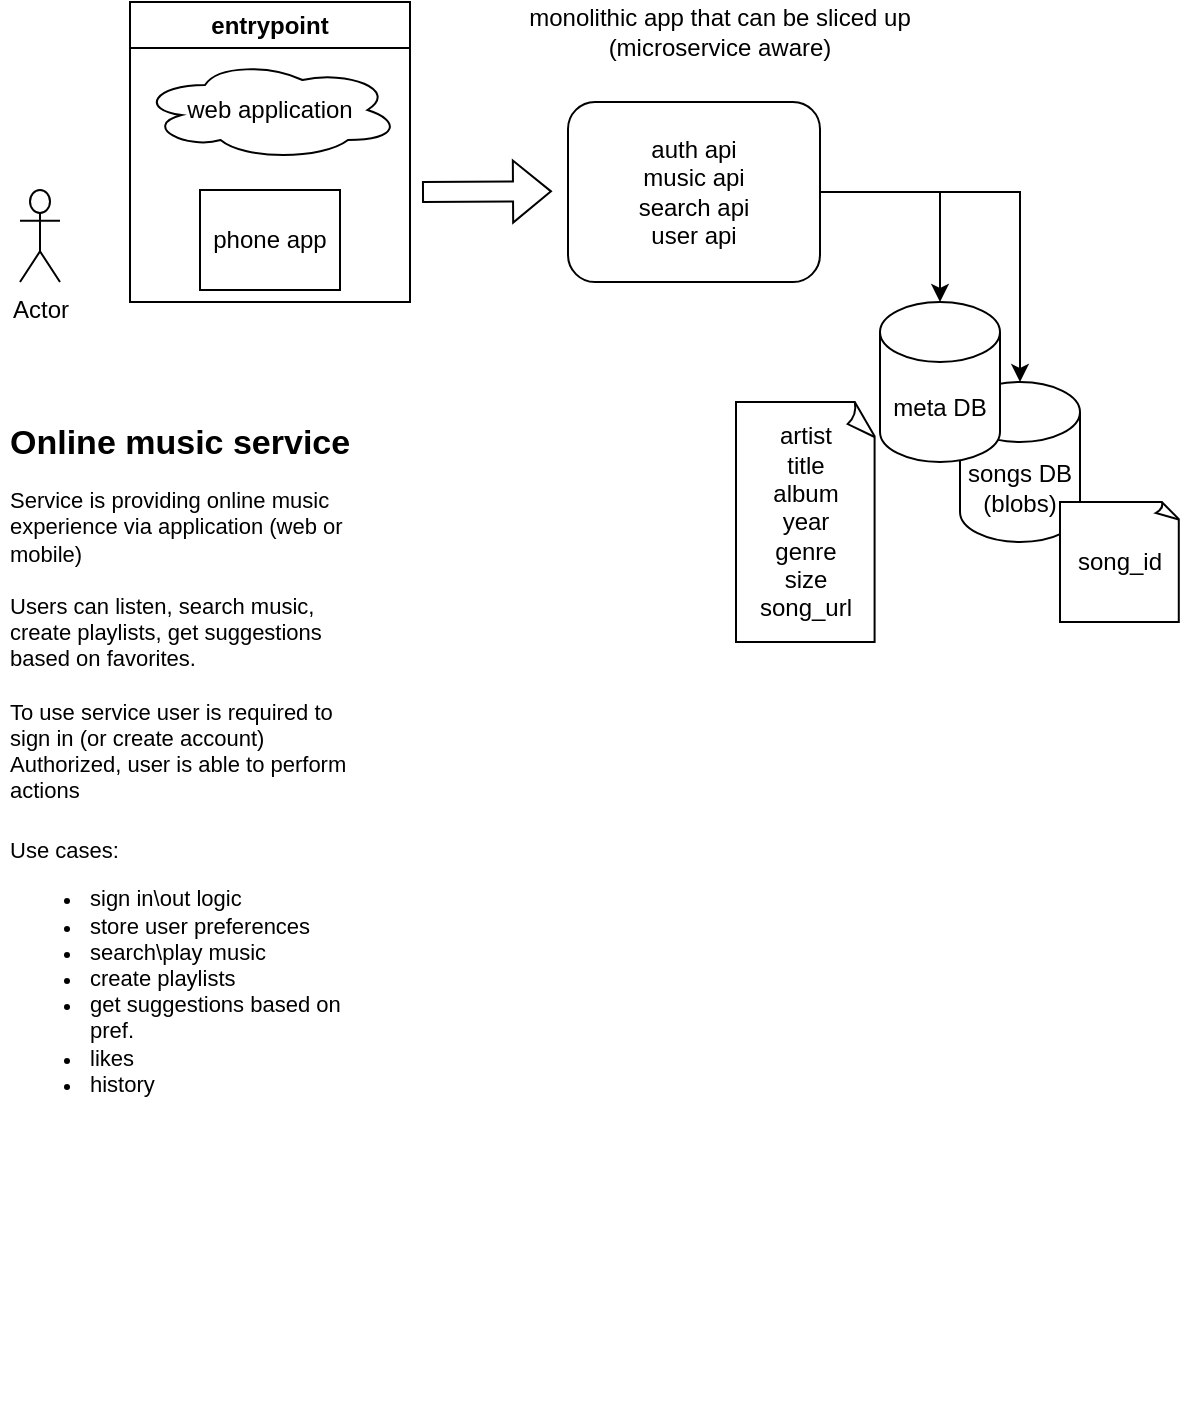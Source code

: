 <mxfile version="21.6.8" type="github">
  <diagram name="Page-1" id="OPB6sNh2ojqwLRkyxPBp">
    <mxGraphModel dx="951" dy="604" grid="1" gridSize="10" guides="1" tooltips="1" connect="1" arrows="1" fold="1" page="1" pageScale="1" pageWidth="827" pageHeight="1169" math="0" shadow="0">
      <root>
        <mxCell id="0" />
        <mxCell id="1" parent="0" />
        <mxCell id="dpVPuzg9i0omsi2Ho9sH-1" value="Actor" style="shape=umlActor;verticalLabelPosition=bottom;verticalAlign=top;html=1;outlineConnect=0;" vertex="1" parent="1">
          <mxGeometry x="20" y="114" width="20" height="46" as="geometry" />
        </mxCell>
        <mxCell id="dpVPuzg9i0omsi2Ho9sH-26" style="edgeStyle=orthogonalEdgeStyle;rounded=0;orthogonalLoop=1;jettySize=auto;html=1;" edge="1" parent="1" source="dpVPuzg9i0omsi2Ho9sH-2" target="dpVPuzg9i0omsi2Ho9sH-14">
          <mxGeometry relative="1" as="geometry" />
        </mxCell>
        <mxCell id="dpVPuzg9i0omsi2Ho9sH-27" style="edgeStyle=orthogonalEdgeStyle;rounded=0;orthogonalLoop=1;jettySize=auto;html=1;" edge="1" parent="1" source="dpVPuzg9i0omsi2Ho9sH-2" target="dpVPuzg9i0omsi2Ho9sH-23">
          <mxGeometry relative="1" as="geometry" />
        </mxCell>
        <mxCell id="dpVPuzg9i0omsi2Ho9sH-2" value="auth api&lt;br&gt;music api&lt;br&gt;search api&lt;br&gt;user api" style="rounded=1;whiteSpace=wrap;html=1;" vertex="1" parent="1">
          <mxGeometry x="294" y="70" width="126" height="90" as="geometry" />
        </mxCell>
        <mxCell id="dpVPuzg9i0omsi2Ho9sH-3" value="monolithic app that can be sliced up (microservice aware)" style="text;html=1;strokeColor=none;fillColor=none;align=center;verticalAlign=middle;whiteSpace=wrap;rounded=0;" vertex="1" parent="1">
          <mxGeometry x="270" y="20" width="200" height="30" as="geometry" />
        </mxCell>
        <mxCell id="dpVPuzg9i0omsi2Ho9sH-7" value="web application" style="ellipse;shape=cloud;whiteSpace=wrap;html=1;" vertex="1" parent="1">
          <mxGeometry x="80" y="49" width="130" height="50" as="geometry" />
        </mxCell>
        <mxCell id="dpVPuzg9i0omsi2Ho9sH-8" value="phone app" style="rounded=0;whiteSpace=wrap;html=1;" vertex="1" parent="1">
          <mxGeometry x="110" y="114" width="70" height="50" as="geometry" />
        </mxCell>
        <mxCell id="dpVPuzg9i0omsi2Ho9sH-11" value="entrypoint" style="swimlane;whiteSpace=wrap;html=1;" vertex="1" parent="1">
          <mxGeometry x="75" y="20" width="140" height="150" as="geometry" />
        </mxCell>
        <mxCell id="dpVPuzg9i0omsi2Ho9sH-14" value="songs DB (blobs)" style="shape=cylinder3;whiteSpace=wrap;html=1;boundedLbl=1;backgroundOutline=1;size=15;" vertex="1" parent="1">
          <mxGeometry x="490" y="210" width="60" height="80" as="geometry" />
        </mxCell>
        <mxCell id="dpVPuzg9i0omsi2Ho9sH-19" value="&lt;h1 style=&quot;font-size: 17px;&quot;&gt;&lt;font style=&quot;font-size: 17px;&quot;&gt;Online music service&lt;/font&gt;&lt;/h1&gt;&lt;div style=&quot;font-size: 11px;&quot;&gt;&lt;font style=&quot;font-size: 11px;&quot;&gt;Service is providing online music experience via application (web or mobile)&lt;/font&gt;&lt;/div&gt;&lt;div style=&quot;font-size: 11px;&quot;&gt;&lt;font style=&quot;font-size: 11px;&quot;&gt;&lt;br&gt;&lt;/font&gt;&lt;/div&gt;&lt;div style=&quot;font-size: 11px;&quot;&gt;&lt;font style=&quot;font-size: 11px;&quot;&gt;Users can listen, search music, create playlists, get suggestions based on favorites.&lt;/font&gt;&lt;/div&gt;&lt;div style=&quot;font-size: 11px;&quot;&gt;&lt;font style=&quot;font-size: 11px;&quot;&gt;&lt;br&gt;&lt;/font&gt;&lt;/div&gt;&lt;div style=&quot;font-size: 11px;&quot;&gt;&lt;font style=&quot;font-size: 11px;&quot;&gt;To use service user is required to sign in (or create account)&lt;/font&gt;&lt;/div&gt;&lt;div style=&quot;font-size: 11px;&quot;&gt;&lt;font style=&quot;font-size: 11px;&quot;&gt;Authorized, user is able to perform actions&amp;nbsp;&lt;/font&gt;&lt;/div&gt;&lt;div&gt;&lt;font style=&quot;font-size: 14px;&quot;&gt;&lt;br&gt;&lt;/font&gt;&lt;/div&gt;&lt;div style=&quot;font-size: 11px;&quot;&gt;&lt;font style=&quot;font-size: 11px;&quot;&gt;Use cases:&lt;/font&gt;&lt;/div&gt;&lt;ul style=&quot;font-size: 11px;&quot;&gt;&lt;li style=&quot;&quot;&gt;&lt;font style=&quot;font-size: 11px;&quot;&gt;sign in\out logic&lt;/font&gt;&lt;/li&gt;&lt;li style=&quot;&quot;&gt;&lt;font style=&quot;font-size: 11px;&quot;&gt;store user preferences&lt;/font&gt;&lt;/li&gt;&lt;li style=&quot;&quot;&gt;&lt;font style=&quot;font-size: 11px;&quot;&gt;search\play music&lt;/font&gt;&lt;/li&gt;&lt;li style=&quot;&quot;&gt;&lt;font style=&quot;font-size: 11px;&quot;&gt;create playlists&lt;/font&gt;&lt;/li&gt;&lt;li style=&quot;&quot;&gt;&lt;font style=&quot;font-size: 11px;&quot;&gt;get suggestions based on pref.&lt;/font&gt;&lt;/li&gt;&lt;li style=&quot;&quot;&gt;&lt;font style=&quot;font-size: 11px;&quot;&gt;likes&lt;/font&gt;&lt;/li&gt;&lt;li style=&quot;&quot;&gt;&lt;font style=&quot;font-size: 11px;&quot;&gt;history&lt;/font&gt;&lt;/li&gt;&lt;/ul&gt;" style="text;html=1;strokeColor=none;fillColor=none;spacing=5;spacingTop=-20;whiteSpace=wrap;overflow=hidden;rounded=0;" vertex="1" parent="1">
          <mxGeometry x="10" y="230" width="190" height="500" as="geometry" />
        </mxCell>
        <mxCell id="dpVPuzg9i0omsi2Ho9sH-23" value="meta DB" style="shape=cylinder3;whiteSpace=wrap;html=1;boundedLbl=1;backgroundOutline=1;size=15;" vertex="1" parent="1">
          <mxGeometry x="450" y="170" width="60" height="80" as="geometry" />
        </mxCell>
        <mxCell id="dpVPuzg9i0omsi2Ho9sH-25" value="" style="shape=flexArrow;endArrow=classic;html=1;rounded=0;" edge="1" parent="1">
          <mxGeometry width="50" height="50" relative="1" as="geometry">
            <mxPoint x="221" y="115.03" as="sourcePoint" />
            <mxPoint x="286" y="114.68" as="targetPoint" />
          </mxGeometry>
        </mxCell>
        <mxCell id="dpVPuzg9i0omsi2Ho9sH-28" value="song_id" style="whiteSpace=wrap;html=1;shape=mxgraph.basic.document" vertex="1" parent="1">
          <mxGeometry x="540" y="270" width="60" height="60" as="geometry" />
        </mxCell>
        <mxCell id="dpVPuzg9i0omsi2Ho9sH-29" value="artist&lt;br&gt;title&lt;br&gt;album&lt;br&gt;year&lt;br&gt;genre&lt;br&gt;size&lt;br&gt;song_url" style="whiteSpace=wrap;html=1;shape=mxgraph.basic.document" vertex="1" parent="1">
          <mxGeometry x="378" y="220" width="70" height="120" as="geometry" />
        </mxCell>
      </root>
    </mxGraphModel>
  </diagram>
</mxfile>
